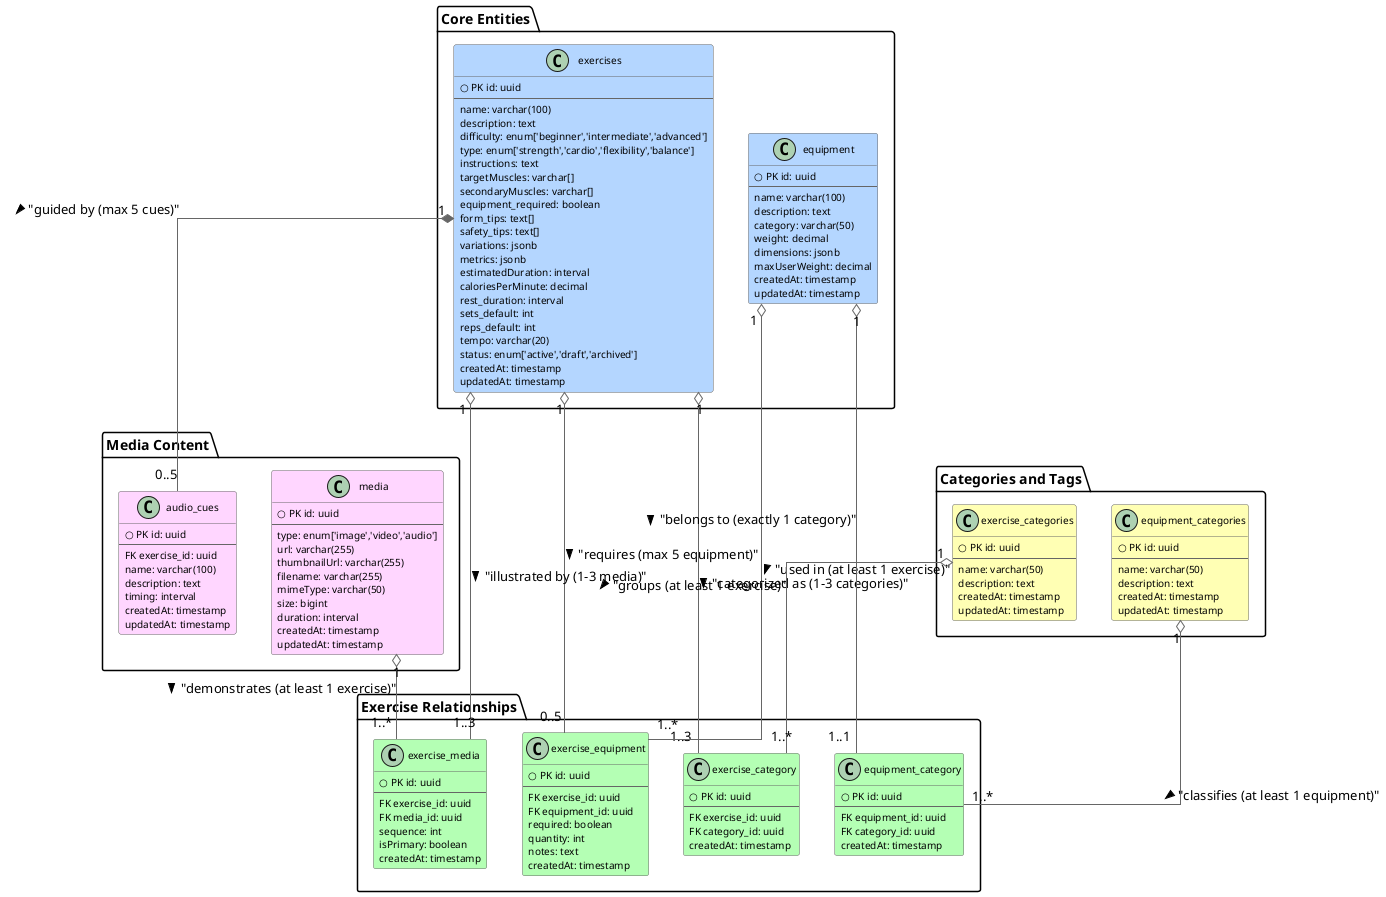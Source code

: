 @startuml Exercise_Management_ERD

' Page settings
skinparam pageMargin 10
skinparam pageExternalColor white
skinparam pageBorderColor white
skinparam page {
    width 900
    height 1400
}

' Styling
hide methods
hide stereotypes
skinparam linetype ortho
skinparam class {
    BackgroundColor<<Core>> #B4D6FF
    BackgroundColor<<Junction>> #B4FFB4
    BackgroundColor<<Lookup>> #FFFFB4
    BackgroundColor<<Media>> #FFD6FF
    BorderColor #666666
    ArrowColor #666666
    FontSize 11
    AttributeFontSize 10
}

' Core Entities
package "Core Entities" {
    class exercises << Core >> {
        ○ PK id: uuid
        --
        name: varchar(100)
        description: text
        difficulty: enum['beginner','intermediate','advanced']
        type: enum['strength','cardio','flexibility','balance']
        instructions: text
        targetMuscles: varchar[]
        secondaryMuscles: varchar[]
        equipment_required: boolean
        form_tips: text[]
        safety_tips: text[]
        variations: jsonb
        metrics: jsonb
        estimatedDuration: interval
        caloriesPerMinute: decimal
        rest_duration: interval
        sets_default: int
        reps_default: int
        tempo: varchar(20)
        status: enum['active','draft','archived']
        createdAt: timestamp
        updatedAt: timestamp
    }

    class equipment << Core >> {
        ○ PK id: uuid
        --
        name: varchar(100)
        description: text
        category: varchar(50)
        weight: decimal
        dimensions: jsonb
        maxUserWeight: decimal
        createdAt: timestamp
        updatedAt: timestamp
    }
}

' Media Tables
package "Media Content" {
    class media << Media >> {
        ○ PK id: uuid
        --
        type: enum['image','video','audio']
        url: varchar(255)
        thumbnailUrl: varchar(255)
        filename: varchar(255)
        mimeType: varchar(50)
        size: bigint
        duration: interval
        createdAt: timestamp
        updatedAt: timestamp
    }

    class audio_cues << Media >> {
        ○ PK id: uuid
        --
        FK exercise_id: uuid
        name: varchar(100)
        description: text
        timing: interval
        createdAt: timestamp
        updatedAt: timestamp
    }
}

' Lookup Tables
package "Categories and Tags" {
    class exercise_categories << Lookup >> {
        ○ PK id: uuid
        --
        name: varchar(50)
        description: text
        createdAt: timestamp
        updatedAt: timestamp
    }

    class equipment_categories << Lookup >> {
        ○ PK id: uuid
        --
        name: varchar(50)
        description: text
        createdAt: timestamp
        updatedAt: timestamp
    }
}

' Junction Tables
package "Exercise Relationships" {
    class exercise_equipment << Junction >> {
        ○ PK id: uuid
        --
        FK exercise_id: uuid
        FK equipment_id: uuid
        required: boolean
        quantity: int
        notes: text
        createdAt: timestamp
    }

    class exercise_media << Junction >> {
        ○ PK id: uuid
        --
        FK exercise_id: uuid
        FK media_id: uuid
        sequence: int
        isPrimary: boolean
        createdAt: timestamp
    }

    class exercise_category << Junction >> {
        ○ PK id: uuid
        --
        FK exercise_id: uuid
        FK category_id: uuid
        createdAt: timestamp
    }

    class equipment_category << Junction >> {
        ○ PK id: uuid
        --
        FK equipment_id: uuid
        FK category_id: uuid
        createdAt: timestamp
    }
}

' Relationships with specific cardinality constraints
exercises "1" o-- "0..5" exercise_equipment : "requires (max 5 equipment)" >
exercises "1" o-- "1..3" exercise_media : "illustrated by (1-3 media)" >
exercises "1" o-- "1..3" exercise_category : "categorized as (1-3 categories)" >
exercises "1" *-- "0..5" audio_cues : "guided by (max 5 cues)" >

equipment "1" o-- "1..*" exercise_equipment : "used in (at least 1 exercise)" >
equipment "1" o-- "1..1" equipment_category : "belongs to (exactly 1 category)" >

media "1" o-- "1..*" exercise_media : "demonstrates (at least 1 exercise)" >

exercise_categories "1" o-- "1..*" exercise_category : "groups (at least 1 exercise)" >
equipment_categories "1" o-- "1..*" equipment_category : "classifies (at least 1 equipment)" >

' Layout hints
exercises -[hidden]d- exercise_equipment
equipment -[hidden]d- exercise_equipment
media -[hidden]d- exercise_media

@enduml 